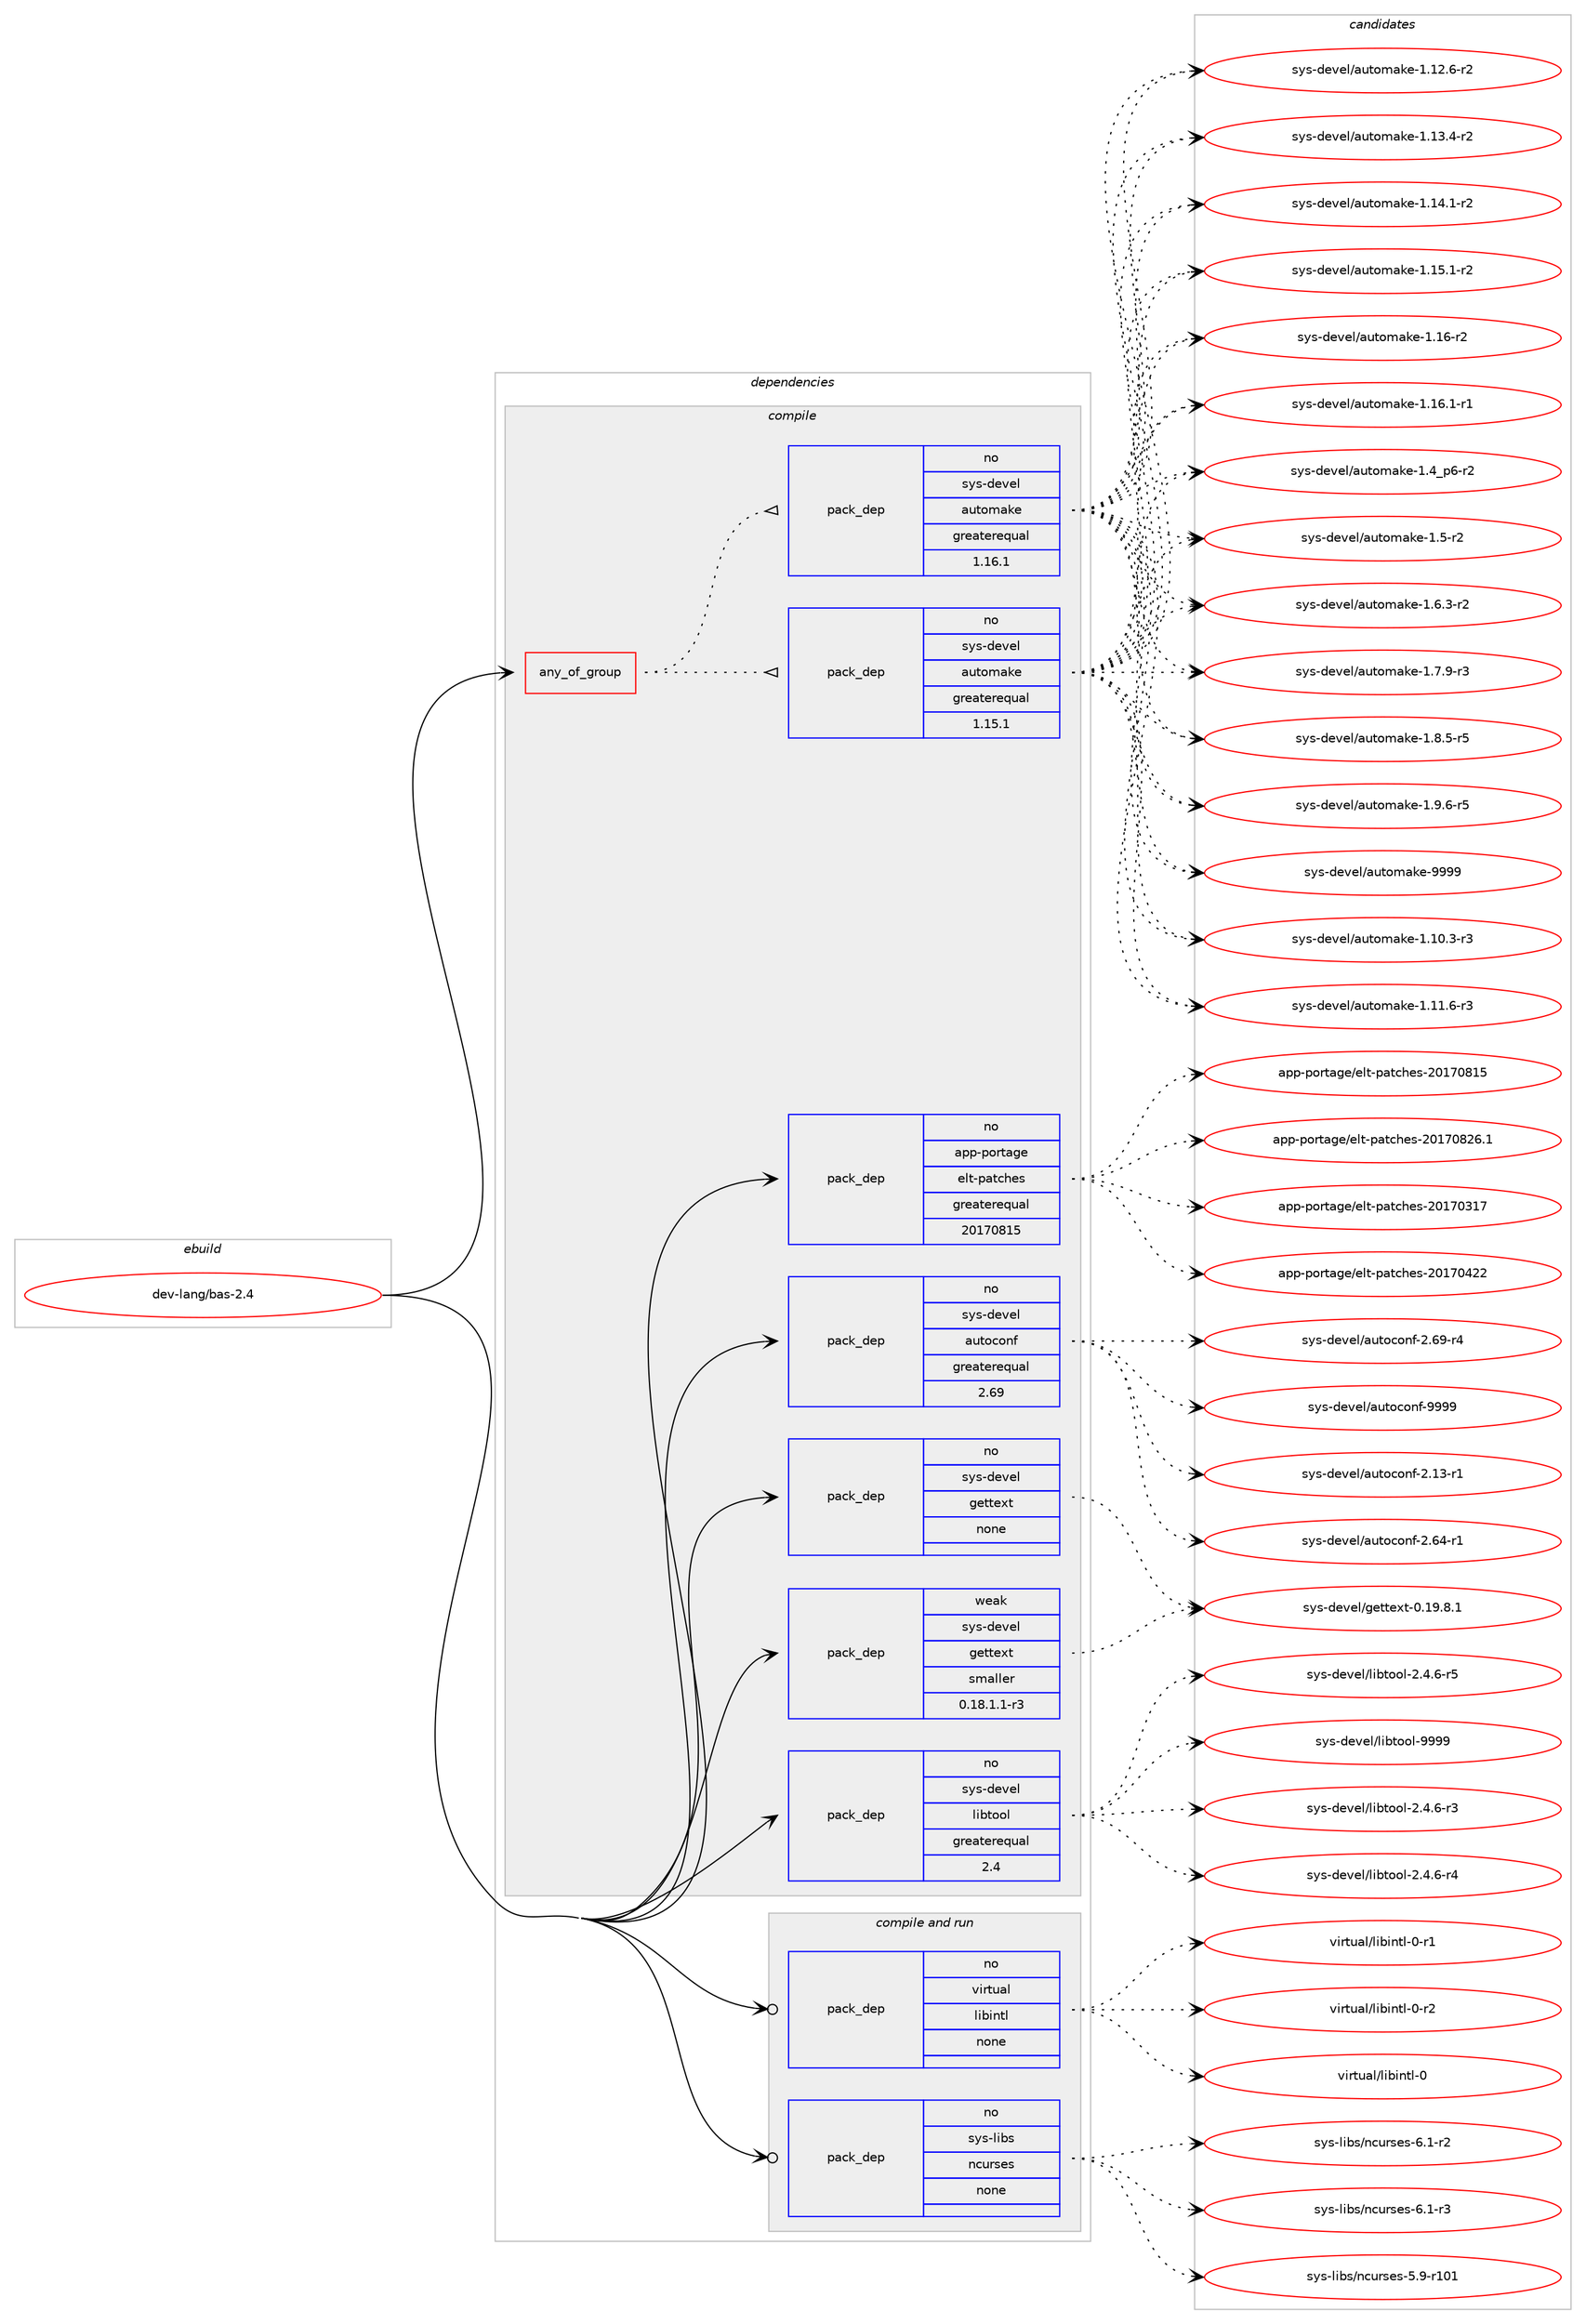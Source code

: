 digraph prolog {

# *************
# Graph options
# *************

newrank=true;
concentrate=true;
compound=true;
graph [rankdir=LR,fontname=Helvetica,fontsize=10,ranksep=1.5];#, ranksep=2.5, nodesep=0.2];
edge  [arrowhead=vee];
node  [fontname=Helvetica,fontsize=10];

# **********
# The ebuild
# **********

subgraph cluster_leftcol {
color=gray;
rank=same;
label=<<i>ebuild</i>>;
id [label="dev-lang/bas-2.4", color=red, width=4, href="../dev-lang/bas-2.4.svg"];
}

# ****************
# The dependencies
# ****************

subgraph cluster_midcol {
color=gray;
label=<<i>dependencies</i>>;
subgraph cluster_compile {
fillcolor="#eeeeee";
style=filled;
label=<<i>compile</i>>;
subgraph any21907 {
dependency1358165 [label=<<TABLE BORDER="0" CELLBORDER="1" CELLSPACING="0" CELLPADDING="4"><TR><TD CELLPADDING="10">any_of_group</TD></TR></TABLE>>, shape=none, color=red];subgraph pack972235 {
dependency1358166 [label=<<TABLE BORDER="0" CELLBORDER="1" CELLSPACING="0" CELLPADDING="4" WIDTH="220"><TR><TD ROWSPAN="6" CELLPADDING="30">pack_dep</TD></TR><TR><TD WIDTH="110">no</TD></TR><TR><TD>sys-devel</TD></TR><TR><TD>automake</TD></TR><TR><TD>greaterequal</TD></TR><TR><TD>1.16.1</TD></TR></TABLE>>, shape=none, color=blue];
}
dependency1358165:e -> dependency1358166:w [weight=20,style="dotted",arrowhead="oinv"];
subgraph pack972236 {
dependency1358167 [label=<<TABLE BORDER="0" CELLBORDER="1" CELLSPACING="0" CELLPADDING="4" WIDTH="220"><TR><TD ROWSPAN="6" CELLPADDING="30">pack_dep</TD></TR><TR><TD WIDTH="110">no</TD></TR><TR><TD>sys-devel</TD></TR><TR><TD>automake</TD></TR><TR><TD>greaterequal</TD></TR><TR><TD>1.15.1</TD></TR></TABLE>>, shape=none, color=blue];
}
dependency1358165:e -> dependency1358167:w [weight=20,style="dotted",arrowhead="oinv"];
}
id:e -> dependency1358165:w [weight=20,style="solid",arrowhead="vee"];
subgraph pack972237 {
dependency1358168 [label=<<TABLE BORDER="0" CELLBORDER="1" CELLSPACING="0" CELLPADDING="4" WIDTH="220"><TR><TD ROWSPAN="6" CELLPADDING="30">pack_dep</TD></TR><TR><TD WIDTH="110">no</TD></TR><TR><TD>app-portage</TD></TR><TR><TD>elt-patches</TD></TR><TR><TD>greaterequal</TD></TR><TR><TD>20170815</TD></TR></TABLE>>, shape=none, color=blue];
}
id:e -> dependency1358168:w [weight=20,style="solid",arrowhead="vee"];
subgraph pack972238 {
dependency1358169 [label=<<TABLE BORDER="0" CELLBORDER="1" CELLSPACING="0" CELLPADDING="4" WIDTH="220"><TR><TD ROWSPAN="6" CELLPADDING="30">pack_dep</TD></TR><TR><TD WIDTH="110">no</TD></TR><TR><TD>sys-devel</TD></TR><TR><TD>autoconf</TD></TR><TR><TD>greaterequal</TD></TR><TR><TD>2.69</TD></TR></TABLE>>, shape=none, color=blue];
}
id:e -> dependency1358169:w [weight=20,style="solid",arrowhead="vee"];
subgraph pack972239 {
dependency1358170 [label=<<TABLE BORDER="0" CELLBORDER="1" CELLSPACING="0" CELLPADDING="4" WIDTH="220"><TR><TD ROWSPAN="6" CELLPADDING="30">pack_dep</TD></TR><TR><TD WIDTH="110">no</TD></TR><TR><TD>sys-devel</TD></TR><TR><TD>gettext</TD></TR><TR><TD>none</TD></TR><TR><TD></TD></TR></TABLE>>, shape=none, color=blue];
}
id:e -> dependency1358170:w [weight=20,style="solid",arrowhead="vee"];
subgraph pack972240 {
dependency1358171 [label=<<TABLE BORDER="0" CELLBORDER="1" CELLSPACING="0" CELLPADDING="4" WIDTH="220"><TR><TD ROWSPAN="6" CELLPADDING="30">pack_dep</TD></TR><TR><TD WIDTH="110">no</TD></TR><TR><TD>sys-devel</TD></TR><TR><TD>libtool</TD></TR><TR><TD>greaterequal</TD></TR><TR><TD>2.4</TD></TR></TABLE>>, shape=none, color=blue];
}
id:e -> dependency1358171:w [weight=20,style="solid",arrowhead="vee"];
subgraph pack972241 {
dependency1358172 [label=<<TABLE BORDER="0" CELLBORDER="1" CELLSPACING="0" CELLPADDING="4" WIDTH="220"><TR><TD ROWSPAN="6" CELLPADDING="30">pack_dep</TD></TR><TR><TD WIDTH="110">weak</TD></TR><TR><TD>sys-devel</TD></TR><TR><TD>gettext</TD></TR><TR><TD>smaller</TD></TR><TR><TD>0.18.1.1-r3</TD></TR></TABLE>>, shape=none, color=blue];
}
id:e -> dependency1358172:w [weight=20,style="solid",arrowhead="vee"];
}
subgraph cluster_compileandrun {
fillcolor="#eeeeee";
style=filled;
label=<<i>compile and run</i>>;
subgraph pack972242 {
dependency1358173 [label=<<TABLE BORDER="0" CELLBORDER="1" CELLSPACING="0" CELLPADDING="4" WIDTH="220"><TR><TD ROWSPAN="6" CELLPADDING="30">pack_dep</TD></TR><TR><TD WIDTH="110">no</TD></TR><TR><TD>sys-libs</TD></TR><TR><TD>ncurses</TD></TR><TR><TD>none</TD></TR><TR><TD></TD></TR></TABLE>>, shape=none, color=blue];
}
id:e -> dependency1358173:w [weight=20,style="solid",arrowhead="odotvee"];
subgraph pack972243 {
dependency1358174 [label=<<TABLE BORDER="0" CELLBORDER="1" CELLSPACING="0" CELLPADDING="4" WIDTH="220"><TR><TD ROWSPAN="6" CELLPADDING="30">pack_dep</TD></TR><TR><TD WIDTH="110">no</TD></TR><TR><TD>virtual</TD></TR><TR><TD>libintl</TD></TR><TR><TD>none</TD></TR><TR><TD></TD></TR></TABLE>>, shape=none, color=blue];
}
id:e -> dependency1358174:w [weight=20,style="solid",arrowhead="odotvee"];
}
subgraph cluster_run {
fillcolor="#eeeeee";
style=filled;
label=<<i>run</i>>;
}
}

# **************
# The candidates
# **************

subgraph cluster_choices {
rank=same;
color=gray;
label=<<i>candidates</i>>;

subgraph choice972235 {
color=black;
nodesep=1;
choice11512111545100101118101108479711711611110997107101454946494846514511451 [label="sys-devel/automake-1.10.3-r3", color=red, width=4,href="../sys-devel/automake-1.10.3-r3.svg"];
choice11512111545100101118101108479711711611110997107101454946494946544511451 [label="sys-devel/automake-1.11.6-r3", color=red, width=4,href="../sys-devel/automake-1.11.6-r3.svg"];
choice11512111545100101118101108479711711611110997107101454946495046544511450 [label="sys-devel/automake-1.12.6-r2", color=red, width=4,href="../sys-devel/automake-1.12.6-r2.svg"];
choice11512111545100101118101108479711711611110997107101454946495146524511450 [label="sys-devel/automake-1.13.4-r2", color=red, width=4,href="../sys-devel/automake-1.13.4-r2.svg"];
choice11512111545100101118101108479711711611110997107101454946495246494511450 [label="sys-devel/automake-1.14.1-r2", color=red, width=4,href="../sys-devel/automake-1.14.1-r2.svg"];
choice11512111545100101118101108479711711611110997107101454946495346494511450 [label="sys-devel/automake-1.15.1-r2", color=red, width=4,href="../sys-devel/automake-1.15.1-r2.svg"];
choice1151211154510010111810110847971171161111099710710145494649544511450 [label="sys-devel/automake-1.16-r2", color=red, width=4,href="../sys-devel/automake-1.16-r2.svg"];
choice11512111545100101118101108479711711611110997107101454946495446494511449 [label="sys-devel/automake-1.16.1-r1", color=red, width=4,href="../sys-devel/automake-1.16.1-r1.svg"];
choice115121115451001011181011084797117116111109971071014549465295112544511450 [label="sys-devel/automake-1.4_p6-r2", color=red, width=4,href="../sys-devel/automake-1.4_p6-r2.svg"];
choice11512111545100101118101108479711711611110997107101454946534511450 [label="sys-devel/automake-1.5-r2", color=red, width=4,href="../sys-devel/automake-1.5-r2.svg"];
choice115121115451001011181011084797117116111109971071014549465446514511450 [label="sys-devel/automake-1.6.3-r2", color=red, width=4,href="../sys-devel/automake-1.6.3-r2.svg"];
choice115121115451001011181011084797117116111109971071014549465546574511451 [label="sys-devel/automake-1.7.9-r3", color=red, width=4,href="../sys-devel/automake-1.7.9-r3.svg"];
choice115121115451001011181011084797117116111109971071014549465646534511453 [label="sys-devel/automake-1.8.5-r5", color=red, width=4,href="../sys-devel/automake-1.8.5-r5.svg"];
choice115121115451001011181011084797117116111109971071014549465746544511453 [label="sys-devel/automake-1.9.6-r5", color=red, width=4,href="../sys-devel/automake-1.9.6-r5.svg"];
choice115121115451001011181011084797117116111109971071014557575757 [label="sys-devel/automake-9999", color=red, width=4,href="../sys-devel/automake-9999.svg"];
dependency1358166:e -> choice11512111545100101118101108479711711611110997107101454946494846514511451:w [style=dotted,weight="100"];
dependency1358166:e -> choice11512111545100101118101108479711711611110997107101454946494946544511451:w [style=dotted,weight="100"];
dependency1358166:e -> choice11512111545100101118101108479711711611110997107101454946495046544511450:w [style=dotted,weight="100"];
dependency1358166:e -> choice11512111545100101118101108479711711611110997107101454946495146524511450:w [style=dotted,weight="100"];
dependency1358166:e -> choice11512111545100101118101108479711711611110997107101454946495246494511450:w [style=dotted,weight="100"];
dependency1358166:e -> choice11512111545100101118101108479711711611110997107101454946495346494511450:w [style=dotted,weight="100"];
dependency1358166:e -> choice1151211154510010111810110847971171161111099710710145494649544511450:w [style=dotted,weight="100"];
dependency1358166:e -> choice11512111545100101118101108479711711611110997107101454946495446494511449:w [style=dotted,weight="100"];
dependency1358166:e -> choice115121115451001011181011084797117116111109971071014549465295112544511450:w [style=dotted,weight="100"];
dependency1358166:e -> choice11512111545100101118101108479711711611110997107101454946534511450:w [style=dotted,weight="100"];
dependency1358166:e -> choice115121115451001011181011084797117116111109971071014549465446514511450:w [style=dotted,weight="100"];
dependency1358166:e -> choice115121115451001011181011084797117116111109971071014549465546574511451:w [style=dotted,weight="100"];
dependency1358166:e -> choice115121115451001011181011084797117116111109971071014549465646534511453:w [style=dotted,weight="100"];
dependency1358166:e -> choice115121115451001011181011084797117116111109971071014549465746544511453:w [style=dotted,weight="100"];
dependency1358166:e -> choice115121115451001011181011084797117116111109971071014557575757:w [style=dotted,weight="100"];
}
subgraph choice972236 {
color=black;
nodesep=1;
choice11512111545100101118101108479711711611110997107101454946494846514511451 [label="sys-devel/automake-1.10.3-r3", color=red, width=4,href="../sys-devel/automake-1.10.3-r3.svg"];
choice11512111545100101118101108479711711611110997107101454946494946544511451 [label="sys-devel/automake-1.11.6-r3", color=red, width=4,href="../sys-devel/automake-1.11.6-r3.svg"];
choice11512111545100101118101108479711711611110997107101454946495046544511450 [label="sys-devel/automake-1.12.6-r2", color=red, width=4,href="../sys-devel/automake-1.12.6-r2.svg"];
choice11512111545100101118101108479711711611110997107101454946495146524511450 [label="sys-devel/automake-1.13.4-r2", color=red, width=4,href="../sys-devel/automake-1.13.4-r2.svg"];
choice11512111545100101118101108479711711611110997107101454946495246494511450 [label="sys-devel/automake-1.14.1-r2", color=red, width=4,href="../sys-devel/automake-1.14.1-r2.svg"];
choice11512111545100101118101108479711711611110997107101454946495346494511450 [label="sys-devel/automake-1.15.1-r2", color=red, width=4,href="../sys-devel/automake-1.15.1-r2.svg"];
choice1151211154510010111810110847971171161111099710710145494649544511450 [label="sys-devel/automake-1.16-r2", color=red, width=4,href="../sys-devel/automake-1.16-r2.svg"];
choice11512111545100101118101108479711711611110997107101454946495446494511449 [label="sys-devel/automake-1.16.1-r1", color=red, width=4,href="../sys-devel/automake-1.16.1-r1.svg"];
choice115121115451001011181011084797117116111109971071014549465295112544511450 [label="sys-devel/automake-1.4_p6-r2", color=red, width=4,href="../sys-devel/automake-1.4_p6-r2.svg"];
choice11512111545100101118101108479711711611110997107101454946534511450 [label="sys-devel/automake-1.5-r2", color=red, width=4,href="../sys-devel/automake-1.5-r2.svg"];
choice115121115451001011181011084797117116111109971071014549465446514511450 [label="sys-devel/automake-1.6.3-r2", color=red, width=4,href="../sys-devel/automake-1.6.3-r2.svg"];
choice115121115451001011181011084797117116111109971071014549465546574511451 [label="sys-devel/automake-1.7.9-r3", color=red, width=4,href="../sys-devel/automake-1.7.9-r3.svg"];
choice115121115451001011181011084797117116111109971071014549465646534511453 [label="sys-devel/automake-1.8.5-r5", color=red, width=4,href="../sys-devel/automake-1.8.5-r5.svg"];
choice115121115451001011181011084797117116111109971071014549465746544511453 [label="sys-devel/automake-1.9.6-r5", color=red, width=4,href="../sys-devel/automake-1.9.6-r5.svg"];
choice115121115451001011181011084797117116111109971071014557575757 [label="sys-devel/automake-9999", color=red, width=4,href="../sys-devel/automake-9999.svg"];
dependency1358167:e -> choice11512111545100101118101108479711711611110997107101454946494846514511451:w [style=dotted,weight="100"];
dependency1358167:e -> choice11512111545100101118101108479711711611110997107101454946494946544511451:w [style=dotted,weight="100"];
dependency1358167:e -> choice11512111545100101118101108479711711611110997107101454946495046544511450:w [style=dotted,weight="100"];
dependency1358167:e -> choice11512111545100101118101108479711711611110997107101454946495146524511450:w [style=dotted,weight="100"];
dependency1358167:e -> choice11512111545100101118101108479711711611110997107101454946495246494511450:w [style=dotted,weight="100"];
dependency1358167:e -> choice11512111545100101118101108479711711611110997107101454946495346494511450:w [style=dotted,weight="100"];
dependency1358167:e -> choice1151211154510010111810110847971171161111099710710145494649544511450:w [style=dotted,weight="100"];
dependency1358167:e -> choice11512111545100101118101108479711711611110997107101454946495446494511449:w [style=dotted,weight="100"];
dependency1358167:e -> choice115121115451001011181011084797117116111109971071014549465295112544511450:w [style=dotted,weight="100"];
dependency1358167:e -> choice11512111545100101118101108479711711611110997107101454946534511450:w [style=dotted,weight="100"];
dependency1358167:e -> choice115121115451001011181011084797117116111109971071014549465446514511450:w [style=dotted,weight="100"];
dependency1358167:e -> choice115121115451001011181011084797117116111109971071014549465546574511451:w [style=dotted,weight="100"];
dependency1358167:e -> choice115121115451001011181011084797117116111109971071014549465646534511453:w [style=dotted,weight="100"];
dependency1358167:e -> choice115121115451001011181011084797117116111109971071014549465746544511453:w [style=dotted,weight="100"];
dependency1358167:e -> choice115121115451001011181011084797117116111109971071014557575757:w [style=dotted,weight="100"];
}
subgraph choice972237 {
color=black;
nodesep=1;
choice97112112451121111141169710310147101108116451129711699104101115455048495548514955 [label="app-portage/elt-patches-20170317", color=red, width=4,href="../app-portage/elt-patches-20170317.svg"];
choice97112112451121111141169710310147101108116451129711699104101115455048495548525050 [label="app-portage/elt-patches-20170422", color=red, width=4,href="../app-portage/elt-patches-20170422.svg"];
choice97112112451121111141169710310147101108116451129711699104101115455048495548564953 [label="app-portage/elt-patches-20170815", color=red, width=4,href="../app-portage/elt-patches-20170815.svg"];
choice971121124511211111411697103101471011081164511297116991041011154550484955485650544649 [label="app-portage/elt-patches-20170826.1", color=red, width=4,href="../app-portage/elt-patches-20170826.1.svg"];
dependency1358168:e -> choice97112112451121111141169710310147101108116451129711699104101115455048495548514955:w [style=dotted,weight="100"];
dependency1358168:e -> choice97112112451121111141169710310147101108116451129711699104101115455048495548525050:w [style=dotted,weight="100"];
dependency1358168:e -> choice97112112451121111141169710310147101108116451129711699104101115455048495548564953:w [style=dotted,weight="100"];
dependency1358168:e -> choice971121124511211111411697103101471011081164511297116991041011154550484955485650544649:w [style=dotted,weight="100"];
}
subgraph choice972238 {
color=black;
nodesep=1;
choice1151211154510010111810110847971171161119911111010245504649514511449 [label="sys-devel/autoconf-2.13-r1", color=red, width=4,href="../sys-devel/autoconf-2.13-r1.svg"];
choice1151211154510010111810110847971171161119911111010245504654524511449 [label="sys-devel/autoconf-2.64-r1", color=red, width=4,href="../sys-devel/autoconf-2.64-r1.svg"];
choice1151211154510010111810110847971171161119911111010245504654574511452 [label="sys-devel/autoconf-2.69-r4", color=red, width=4,href="../sys-devel/autoconf-2.69-r4.svg"];
choice115121115451001011181011084797117116111991111101024557575757 [label="sys-devel/autoconf-9999", color=red, width=4,href="../sys-devel/autoconf-9999.svg"];
dependency1358169:e -> choice1151211154510010111810110847971171161119911111010245504649514511449:w [style=dotted,weight="100"];
dependency1358169:e -> choice1151211154510010111810110847971171161119911111010245504654524511449:w [style=dotted,weight="100"];
dependency1358169:e -> choice1151211154510010111810110847971171161119911111010245504654574511452:w [style=dotted,weight="100"];
dependency1358169:e -> choice115121115451001011181011084797117116111991111101024557575757:w [style=dotted,weight="100"];
}
subgraph choice972239 {
color=black;
nodesep=1;
choice1151211154510010111810110847103101116116101120116454846495746564649 [label="sys-devel/gettext-0.19.8.1", color=red, width=4,href="../sys-devel/gettext-0.19.8.1.svg"];
dependency1358170:e -> choice1151211154510010111810110847103101116116101120116454846495746564649:w [style=dotted,weight="100"];
}
subgraph choice972240 {
color=black;
nodesep=1;
choice1151211154510010111810110847108105981161111111084550465246544511451 [label="sys-devel/libtool-2.4.6-r3", color=red, width=4,href="../sys-devel/libtool-2.4.6-r3.svg"];
choice1151211154510010111810110847108105981161111111084550465246544511452 [label="sys-devel/libtool-2.4.6-r4", color=red, width=4,href="../sys-devel/libtool-2.4.6-r4.svg"];
choice1151211154510010111810110847108105981161111111084550465246544511453 [label="sys-devel/libtool-2.4.6-r5", color=red, width=4,href="../sys-devel/libtool-2.4.6-r5.svg"];
choice1151211154510010111810110847108105981161111111084557575757 [label="sys-devel/libtool-9999", color=red, width=4,href="../sys-devel/libtool-9999.svg"];
dependency1358171:e -> choice1151211154510010111810110847108105981161111111084550465246544511451:w [style=dotted,weight="100"];
dependency1358171:e -> choice1151211154510010111810110847108105981161111111084550465246544511452:w [style=dotted,weight="100"];
dependency1358171:e -> choice1151211154510010111810110847108105981161111111084550465246544511453:w [style=dotted,weight="100"];
dependency1358171:e -> choice1151211154510010111810110847108105981161111111084557575757:w [style=dotted,weight="100"];
}
subgraph choice972241 {
color=black;
nodesep=1;
choice1151211154510010111810110847103101116116101120116454846495746564649 [label="sys-devel/gettext-0.19.8.1", color=red, width=4,href="../sys-devel/gettext-0.19.8.1.svg"];
dependency1358172:e -> choice1151211154510010111810110847103101116116101120116454846495746564649:w [style=dotted,weight="100"];
}
subgraph choice972242 {
color=black;
nodesep=1;
choice115121115451081059811547110991171141151011154553465745114494849 [label="sys-libs/ncurses-5.9-r101", color=red, width=4,href="../sys-libs/ncurses-5.9-r101.svg"];
choice11512111545108105981154711099117114115101115455446494511450 [label="sys-libs/ncurses-6.1-r2", color=red, width=4,href="../sys-libs/ncurses-6.1-r2.svg"];
choice11512111545108105981154711099117114115101115455446494511451 [label="sys-libs/ncurses-6.1-r3", color=red, width=4,href="../sys-libs/ncurses-6.1-r3.svg"];
dependency1358173:e -> choice115121115451081059811547110991171141151011154553465745114494849:w [style=dotted,weight="100"];
dependency1358173:e -> choice11512111545108105981154711099117114115101115455446494511450:w [style=dotted,weight="100"];
dependency1358173:e -> choice11512111545108105981154711099117114115101115455446494511451:w [style=dotted,weight="100"];
}
subgraph choice972243 {
color=black;
nodesep=1;
choice1181051141161179710847108105981051101161084548 [label="virtual/libintl-0", color=red, width=4,href="../virtual/libintl-0.svg"];
choice11810511411611797108471081059810511011610845484511449 [label="virtual/libintl-0-r1", color=red, width=4,href="../virtual/libintl-0-r1.svg"];
choice11810511411611797108471081059810511011610845484511450 [label="virtual/libintl-0-r2", color=red, width=4,href="../virtual/libintl-0-r2.svg"];
dependency1358174:e -> choice1181051141161179710847108105981051101161084548:w [style=dotted,weight="100"];
dependency1358174:e -> choice11810511411611797108471081059810511011610845484511449:w [style=dotted,weight="100"];
dependency1358174:e -> choice11810511411611797108471081059810511011610845484511450:w [style=dotted,weight="100"];
}
}

}
